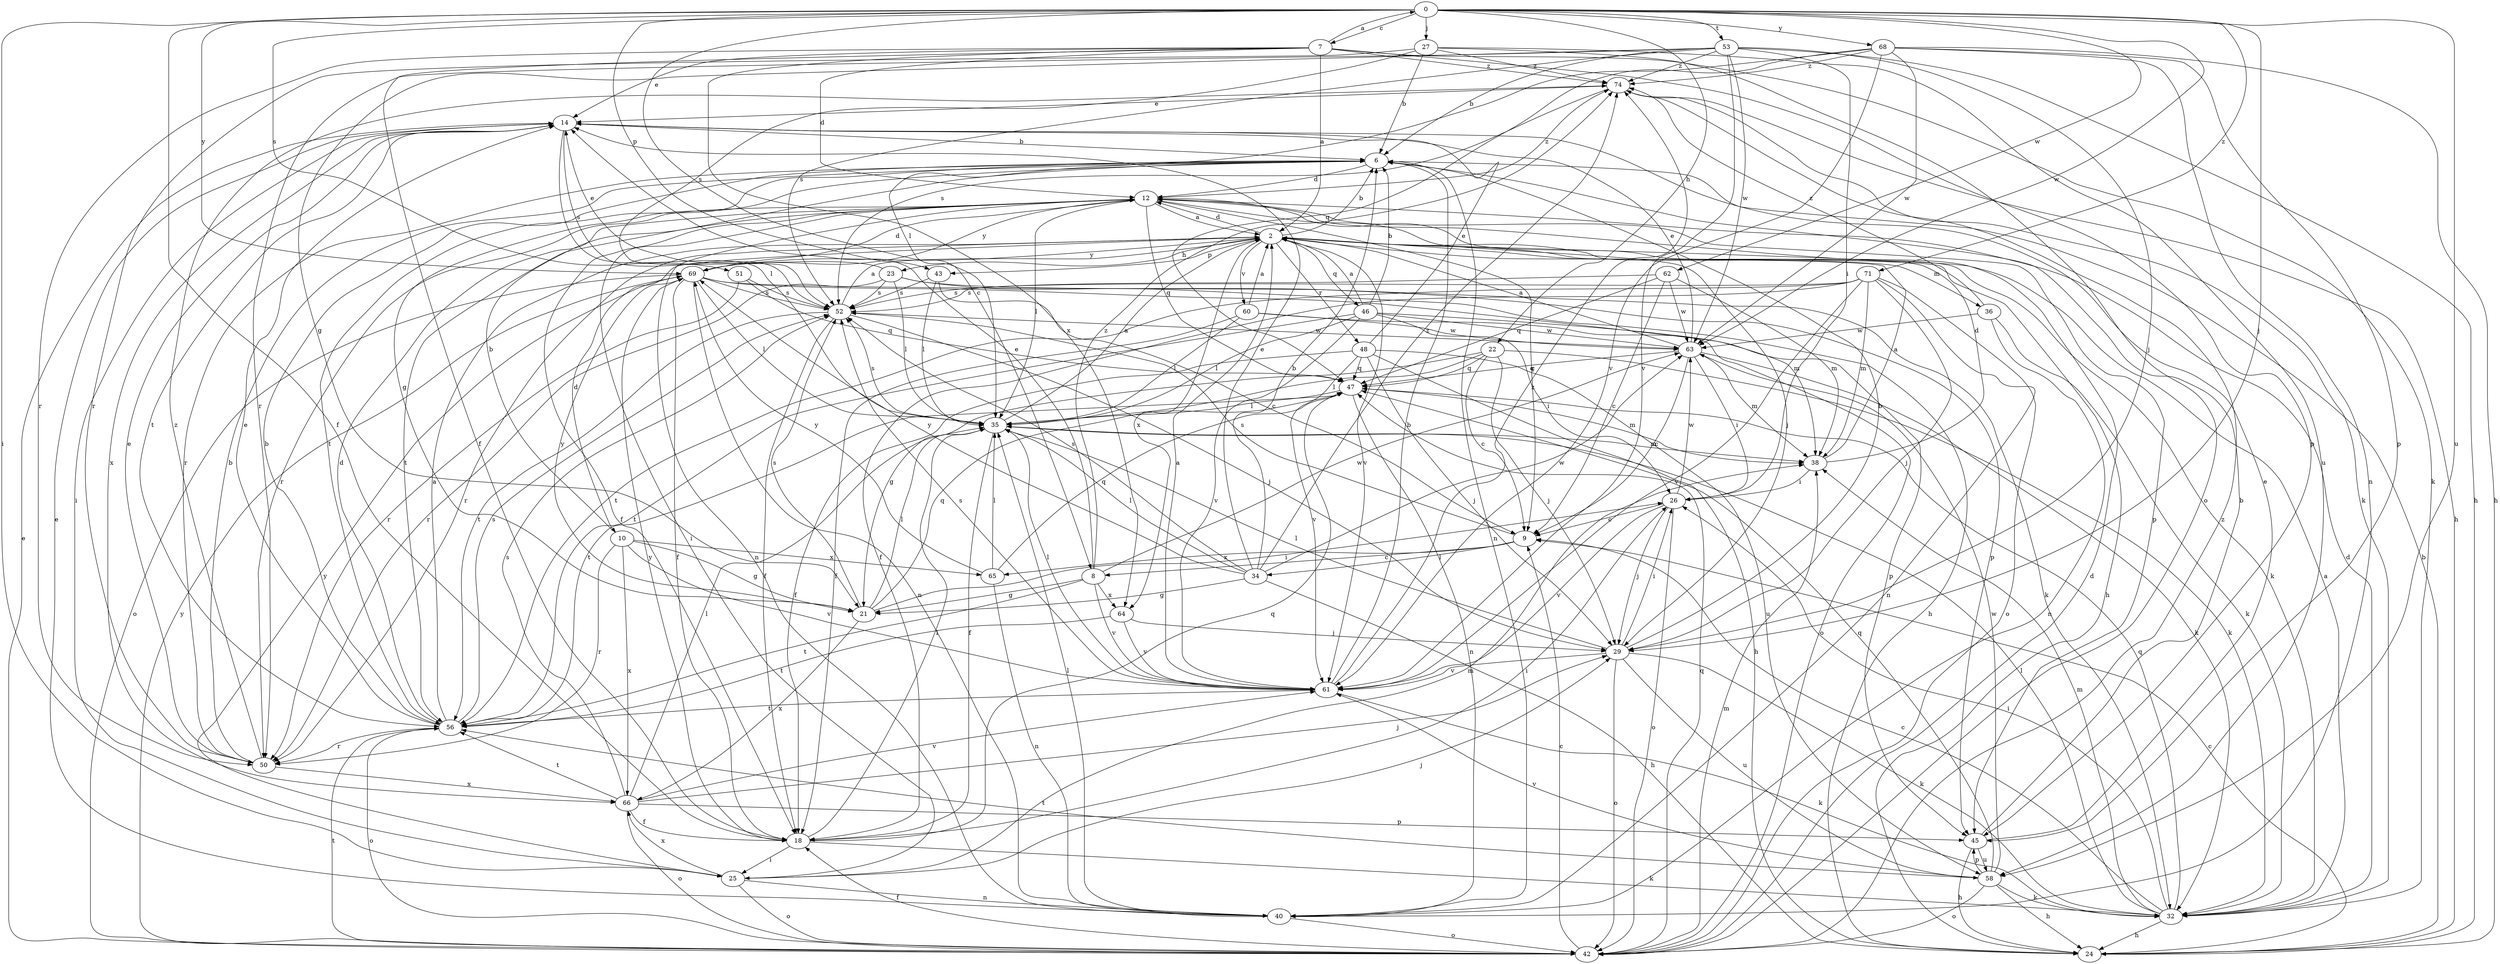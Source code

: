 strict digraph  {
0;
2;
6;
7;
8;
9;
10;
12;
14;
18;
21;
22;
23;
24;
25;
26;
27;
29;
32;
34;
35;
36;
38;
40;
42;
43;
45;
46;
47;
48;
50;
51;
52;
53;
56;
58;
60;
61;
62;
63;
64;
65;
66;
68;
69;
71;
74;
0 -> 7  [label=c];
0 -> 8  [label=c];
0 -> 18  [label=f];
0 -> 22  [label=h];
0 -> 25  [label=i];
0 -> 27  [label=j];
0 -> 29  [label=j];
0 -> 43  [label=p];
0 -> 51  [label=s];
0 -> 53  [label=t];
0 -> 58  [label=u];
0 -> 62  [label=w];
0 -> 63  [label=w];
0 -> 68  [label=y];
0 -> 69  [label=y];
0 -> 71  [label=z];
2 -> 6  [label=b];
2 -> 10  [label=d];
2 -> 12  [label=d];
2 -> 23  [label=h];
2 -> 24  [label=h];
2 -> 32  [label=k];
2 -> 36  [label=m];
2 -> 43  [label=p];
2 -> 46  [label=q];
2 -> 48  [label=r];
2 -> 50  [label=r];
2 -> 60  [label=v];
2 -> 61  [label=v];
2 -> 64  [label=x];
2 -> 69  [label=y];
6 -> 12  [label=d];
6 -> 21  [label=g];
6 -> 40  [label=n];
6 -> 50  [label=r];
6 -> 56  [label=t];
7 -> 0  [label=a];
7 -> 2  [label=a];
7 -> 12  [label=d];
7 -> 14  [label=e];
7 -> 18  [label=f];
7 -> 32  [label=k];
7 -> 45  [label=p];
7 -> 50  [label=r];
7 -> 64  [label=x];
7 -> 74  [label=z];
8 -> 14  [label=e];
8 -> 21  [label=g];
8 -> 56  [label=t];
8 -> 61  [label=v];
8 -> 63  [label=w];
8 -> 64  [label=x];
8 -> 74  [label=z];
9 -> 8  [label=c];
9 -> 34  [label=l];
9 -> 52  [label=s];
9 -> 65  [label=x];
10 -> 6  [label=b];
10 -> 21  [label=g];
10 -> 50  [label=r];
10 -> 61  [label=v];
10 -> 65  [label=x];
10 -> 66  [label=x];
12 -> 2  [label=a];
12 -> 9  [label=c];
12 -> 18  [label=f];
12 -> 25  [label=i];
12 -> 29  [label=j];
12 -> 35  [label=l];
12 -> 40  [label=n];
12 -> 45  [label=p];
12 -> 47  [label=q];
12 -> 50  [label=r];
12 -> 56  [label=t];
12 -> 69  [label=y];
12 -> 74  [label=z];
14 -> 6  [label=b];
14 -> 25  [label=i];
14 -> 35  [label=l];
14 -> 52  [label=s];
14 -> 56  [label=t];
14 -> 66  [label=x];
18 -> 25  [label=i];
18 -> 26  [label=i];
18 -> 32  [label=k];
18 -> 35  [label=l];
18 -> 47  [label=q];
18 -> 69  [label=y];
21 -> 26  [label=i];
21 -> 35  [label=l];
21 -> 47  [label=q];
21 -> 52  [label=s];
21 -> 66  [label=x];
21 -> 69  [label=y];
22 -> 9  [label=c];
22 -> 21  [label=g];
22 -> 29  [label=j];
22 -> 32  [label=k];
22 -> 35  [label=l];
22 -> 47  [label=q];
23 -> 14  [label=e];
23 -> 24  [label=h];
23 -> 35  [label=l];
23 -> 45  [label=p];
23 -> 50  [label=r];
23 -> 52  [label=s];
24 -> 6  [label=b];
24 -> 9  [label=c];
25 -> 29  [label=j];
25 -> 38  [label=m];
25 -> 40  [label=n];
25 -> 42  [label=o];
25 -> 66  [label=x];
25 -> 69  [label=y];
26 -> 9  [label=c];
26 -> 29  [label=j];
26 -> 42  [label=o];
26 -> 61  [label=v];
26 -> 63  [label=w];
27 -> 6  [label=b];
27 -> 42  [label=o];
27 -> 50  [label=r];
27 -> 52  [label=s];
27 -> 58  [label=u];
27 -> 74  [label=z];
29 -> 6  [label=b];
29 -> 26  [label=i];
29 -> 32  [label=k];
29 -> 35  [label=l];
29 -> 42  [label=o];
29 -> 58  [label=u];
29 -> 61  [label=v];
32 -> 2  [label=a];
32 -> 9  [label=c];
32 -> 12  [label=d];
32 -> 24  [label=h];
32 -> 26  [label=i];
32 -> 35  [label=l];
32 -> 38  [label=m];
32 -> 47  [label=q];
34 -> 6  [label=b];
34 -> 14  [label=e];
34 -> 21  [label=g];
34 -> 24  [label=h];
34 -> 35  [label=l];
34 -> 52  [label=s];
34 -> 63  [label=w];
34 -> 69  [label=y];
34 -> 74  [label=z];
35 -> 2  [label=a];
35 -> 18  [label=f];
35 -> 38  [label=m];
35 -> 52  [label=s];
36 -> 32  [label=k];
36 -> 40  [label=n];
36 -> 63  [label=w];
36 -> 74  [label=z];
38 -> 2  [label=a];
38 -> 12  [label=d];
38 -> 26  [label=i];
40 -> 14  [label=e];
40 -> 35  [label=l];
40 -> 42  [label=o];
42 -> 9  [label=c];
42 -> 12  [label=d];
42 -> 14  [label=e];
42 -> 18  [label=f];
42 -> 38  [label=m];
42 -> 47  [label=q];
42 -> 56  [label=t];
42 -> 69  [label=y];
42 -> 74  [label=z];
43 -> 9  [label=c];
43 -> 35  [label=l];
43 -> 52  [label=s];
45 -> 6  [label=b];
45 -> 14  [label=e];
45 -> 24  [label=h];
45 -> 58  [label=u];
46 -> 2  [label=a];
46 -> 6  [label=b];
46 -> 26  [label=i];
46 -> 35  [label=l];
46 -> 45  [label=p];
46 -> 56  [label=t];
46 -> 61  [label=v];
46 -> 63  [label=w];
47 -> 35  [label=l];
47 -> 38  [label=m];
47 -> 40  [label=n];
47 -> 56  [label=t];
48 -> 14  [label=e];
48 -> 18  [label=f];
48 -> 24  [label=h];
48 -> 29  [label=j];
48 -> 47  [label=q];
48 -> 58  [label=u];
48 -> 61  [label=v];
50 -> 6  [label=b];
50 -> 14  [label=e];
50 -> 66  [label=x];
50 -> 74  [label=z];
51 -> 47  [label=q];
51 -> 50  [label=r];
51 -> 52  [label=s];
52 -> 2  [label=a];
52 -> 18  [label=f];
52 -> 29  [label=j];
52 -> 56  [label=t];
52 -> 63  [label=w];
53 -> 6  [label=b];
53 -> 21  [label=g];
53 -> 24  [label=h];
53 -> 26  [label=i];
53 -> 29  [label=j];
53 -> 50  [label=r];
53 -> 52  [label=s];
53 -> 61  [label=v];
53 -> 63  [label=w];
53 -> 74  [label=z];
56 -> 2  [label=a];
56 -> 6  [label=b];
56 -> 12  [label=d];
56 -> 14  [label=e];
56 -> 42  [label=o];
56 -> 50  [label=r];
56 -> 52  [label=s];
58 -> 24  [label=h];
58 -> 32  [label=k];
58 -> 42  [label=o];
58 -> 45  [label=p];
58 -> 47  [label=q];
58 -> 56  [label=t];
58 -> 61  [label=v];
58 -> 63  [label=w];
60 -> 2  [label=a];
60 -> 18  [label=f];
60 -> 35  [label=l];
60 -> 42  [label=o];
60 -> 63  [label=w];
61 -> 2  [label=a];
61 -> 6  [label=b];
61 -> 32  [label=k];
61 -> 35  [label=l];
61 -> 52  [label=s];
61 -> 56  [label=t];
61 -> 74  [label=z];
62 -> 9  [label=c];
62 -> 38  [label=m];
62 -> 47  [label=q];
62 -> 52  [label=s];
62 -> 63  [label=w];
63 -> 2  [label=a];
63 -> 9  [label=c];
63 -> 14  [label=e];
63 -> 26  [label=i];
63 -> 32  [label=k];
63 -> 38  [label=m];
63 -> 47  [label=q];
64 -> 29  [label=j];
64 -> 56  [label=t];
64 -> 61  [label=v];
65 -> 35  [label=l];
65 -> 40  [label=n];
65 -> 47  [label=q];
65 -> 69  [label=y];
66 -> 18  [label=f];
66 -> 29  [label=j];
66 -> 35  [label=l];
66 -> 42  [label=o];
66 -> 45  [label=p];
66 -> 52  [label=s];
66 -> 56  [label=t];
66 -> 61  [label=v];
68 -> 24  [label=h];
68 -> 35  [label=l];
68 -> 40  [label=n];
68 -> 45  [label=p];
68 -> 47  [label=q];
68 -> 61  [label=v];
68 -> 63  [label=w];
68 -> 74  [label=z];
69 -> 12  [label=d];
69 -> 18  [label=f];
69 -> 32  [label=k];
69 -> 35  [label=l];
69 -> 38  [label=m];
69 -> 40  [label=n];
69 -> 42  [label=o];
69 -> 52  [label=s];
71 -> 18  [label=f];
71 -> 29  [label=j];
71 -> 38  [label=m];
71 -> 40  [label=n];
71 -> 42  [label=o];
71 -> 52  [label=s];
71 -> 56  [label=t];
71 -> 61  [label=v];
74 -> 14  [label=e];
74 -> 24  [label=h];
74 -> 32  [label=k];
74 -> 52  [label=s];
}
